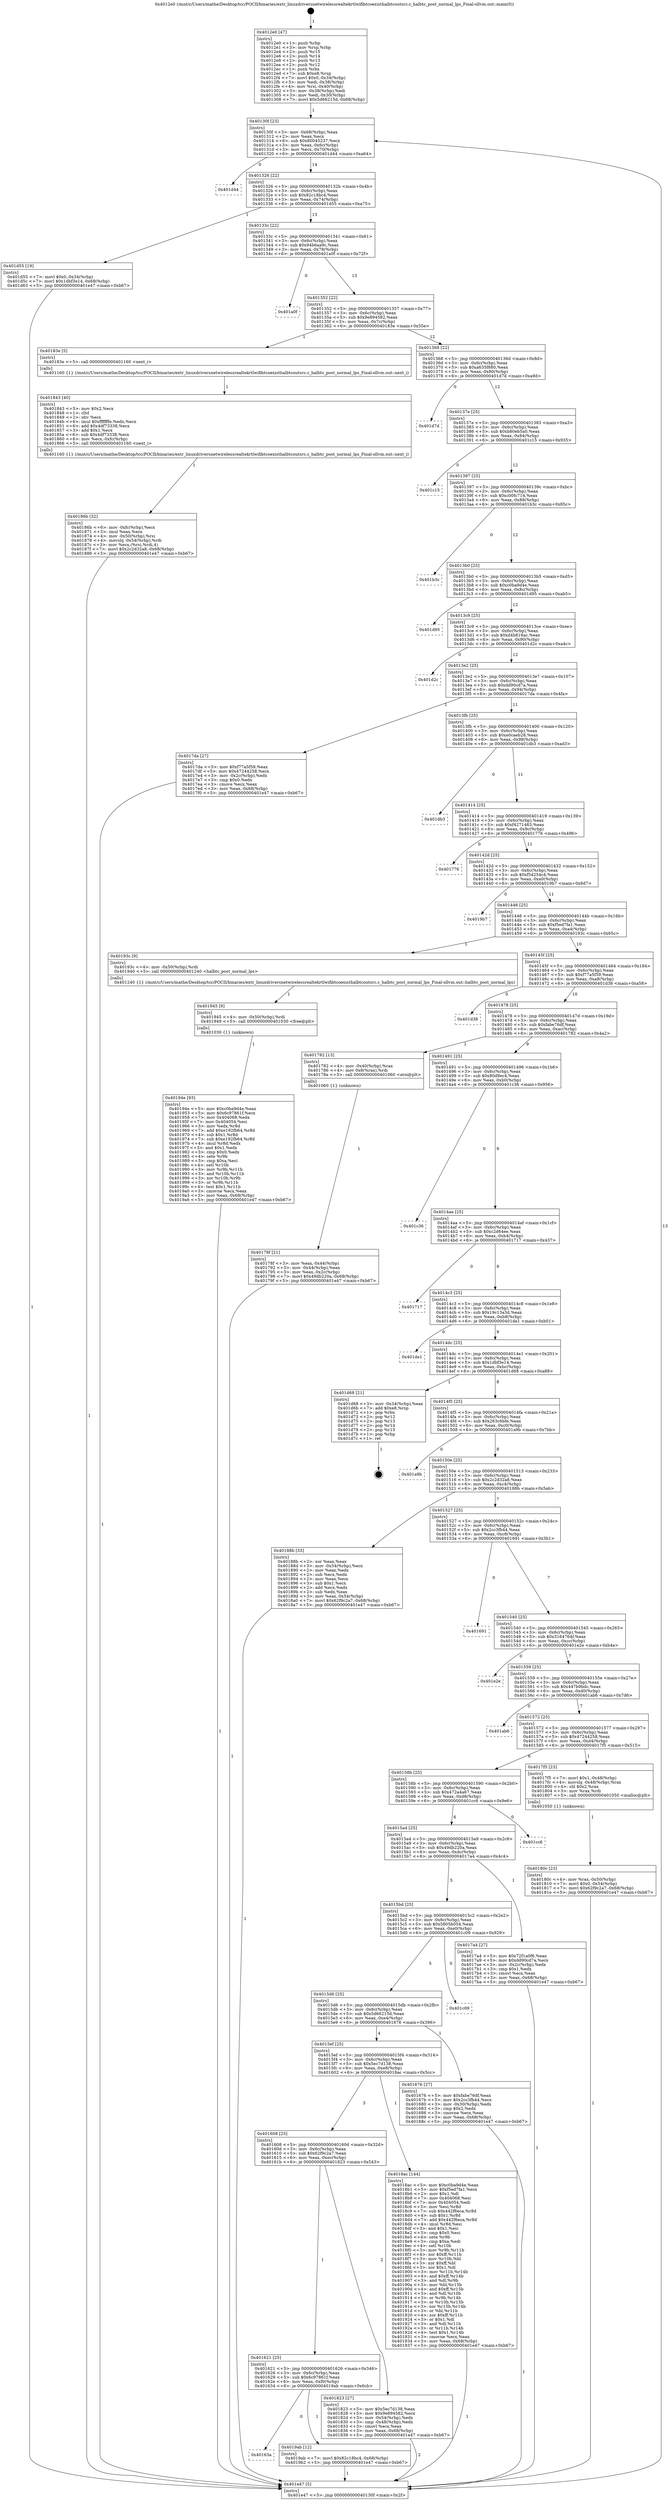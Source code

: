 digraph "0x4012e0" {
  label = "0x4012e0 (/mnt/c/Users/mathe/Desktop/tcc/POCII/binaries/extr_linuxdriversnetwirelessrealtekrtlwifibtcoexisthalbtcoutsrc.c_halbtc_post_normal_lps_Final-ollvm.out::main(0))"
  labelloc = "t"
  node[shape=record]

  Entry [label="",width=0.3,height=0.3,shape=circle,fillcolor=black,style=filled]
  "0x40130f" [label="{
     0x40130f [23]\l
     | [instrs]\l
     &nbsp;&nbsp;0x40130f \<+3\>: mov -0x68(%rbp),%eax\l
     &nbsp;&nbsp;0x401312 \<+2\>: mov %eax,%ecx\l
     &nbsp;&nbsp;0x401314 \<+6\>: sub $0x80045237,%ecx\l
     &nbsp;&nbsp;0x40131a \<+3\>: mov %eax,-0x6c(%rbp)\l
     &nbsp;&nbsp;0x40131d \<+3\>: mov %ecx,-0x70(%rbp)\l
     &nbsp;&nbsp;0x401320 \<+6\>: je 0000000000401d44 \<main+0xa64\>\l
  }"]
  "0x401d44" [label="{
     0x401d44\l
  }", style=dashed]
  "0x401326" [label="{
     0x401326 [22]\l
     | [instrs]\l
     &nbsp;&nbsp;0x401326 \<+5\>: jmp 000000000040132b \<main+0x4b\>\l
     &nbsp;&nbsp;0x40132b \<+3\>: mov -0x6c(%rbp),%eax\l
     &nbsp;&nbsp;0x40132e \<+5\>: sub $0x82c18bc4,%eax\l
     &nbsp;&nbsp;0x401333 \<+3\>: mov %eax,-0x74(%rbp)\l
     &nbsp;&nbsp;0x401336 \<+6\>: je 0000000000401d55 \<main+0xa75\>\l
  }"]
  Exit [label="",width=0.3,height=0.3,shape=circle,fillcolor=black,style=filled,peripheries=2]
  "0x401d55" [label="{
     0x401d55 [19]\l
     | [instrs]\l
     &nbsp;&nbsp;0x401d55 \<+7\>: movl $0x0,-0x34(%rbp)\l
     &nbsp;&nbsp;0x401d5c \<+7\>: movl $0x1dbf3e14,-0x68(%rbp)\l
     &nbsp;&nbsp;0x401d63 \<+5\>: jmp 0000000000401e47 \<main+0xb67\>\l
  }"]
  "0x40133c" [label="{
     0x40133c [22]\l
     | [instrs]\l
     &nbsp;&nbsp;0x40133c \<+5\>: jmp 0000000000401341 \<main+0x61\>\l
     &nbsp;&nbsp;0x401341 \<+3\>: mov -0x6c(%rbp),%eax\l
     &nbsp;&nbsp;0x401344 \<+5\>: sub $0x94b6aa9c,%eax\l
     &nbsp;&nbsp;0x401349 \<+3\>: mov %eax,-0x78(%rbp)\l
     &nbsp;&nbsp;0x40134c \<+6\>: je 0000000000401a0f \<main+0x72f\>\l
  }"]
  "0x40163a" [label="{
     0x40163a\l
  }", style=dashed]
  "0x401a0f" [label="{
     0x401a0f\l
  }", style=dashed]
  "0x401352" [label="{
     0x401352 [22]\l
     | [instrs]\l
     &nbsp;&nbsp;0x401352 \<+5\>: jmp 0000000000401357 \<main+0x77\>\l
     &nbsp;&nbsp;0x401357 \<+3\>: mov -0x6c(%rbp),%eax\l
     &nbsp;&nbsp;0x40135a \<+5\>: sub $0x9e894582,%eax\l
     &nbsp;&nbsp;0x40135f \<+3\>: mov %eax,-0x7c(%rbp)\l
     &nbsp;&nbsp;0x401362 \<+6\>: je 000000000040183e \<main+0x55e\>\l
  }"]
  "0x4019ab" [label="{
     0x4019ab [12]\l
     | [instrs]\l
     &nbsp;&nbsp;0x4019ab \<+7\>: movl $0x82c18bc4,-0x68(%rbp)\l
     &nbsp;&nbsp;0x4019b2 \<+5\>: jmp 0000000000401e47 \<main+0xb67\>\l
  }"]
  "0x40183e" [label="{
     0x40183e [5]\l
     | [instrs]\l
     &nbsp;&nbsp;0x40183e \<+5\>: call 0000000000401160 \<next_i\>\l
     | [calls]\l
     &nbsp;&nbsp;0x401160 \{1\} (/mnt/c/Users/mathe/Desktop/tcc/POCII/binaries/extr_linuxdriversnetwirelessrealtekrtlwifibtcoexisthalbtcoutsrc.c_halbtc_post_normal_lps_Final-ollvm.out::next_i)\l
  }"]
  "0x401368" [label="{
     0x401368 [22]\l
     | [instrs]\l
     &nbsp;&nbsp;0x401368 \<+5\>: jmp 000000000040136d \<main+0x8d\>\l
     &nbsp;&nbsp;0x40136d \<+3\>: mov -0x6c(%rbp),%eax\l
     &nbsp;&nbsp;0x401370 \<+5\>: sub $0xa635f880,%eax\l
     &nbsp;&nbsp;0x401375 \<+3\>: mov %eax,-0x80(%rbp)\l
     &nbsp;&nbsp;0x401378 \<+6\>: je 0000000000401d7d \<main+0xa9d\>\l
  }"]
  "0x40194e" [label="{
     0x40194e [93]\l
     | [instrs]\l
     &nbsp;&nbsp;0x40194e \<+5\>: mov $0xc0ba9d4e,%eax\l
     &nbsp;&nbsp;0x401953 \<+5\>: mov $0x6c97861f,%ecx\l
     &nbsp;&nbsp;0x401958 \<+7\>: mov 0x404068,%edx\l
     &nbsp;&nbsp;0x40195f \<+7\>: mov 0x404054,%esi\l
     &nbsp;&nbsp;0x401966 \<+3\>: mov %edx,%r8d\l
     &nbsp;&nbsp;0x401969 \<+7\>: add $0xe192fb64,%r8d\l
     &nbsp;&nbsp;0x401970 \<+4\>: sub $0x1,%r8d\l
     &nbsp;&nbsp;0x401974 \<+7\>: sub $0xe192fb64,%r8d\l
     &nbsp;&nbsp;0x40197b \<+4\>: imul %r8d,%edx\l
     &nbsp;&nbsp;0x40197f \<+3\>: and $0x1,%edx\l
     &nbsp;&nbsp;0x401982 \<+3\>: cmp $0x0,%edx\l
     &nbsp;&nbsp;0x401985 \<+4\>: sete %r9b\l
     &nbsp;&nbsp;0x401989 \<+3\>: cmp $0xa,%esi\l
     &nbsp;&nbsp;0x40198c \<+4\>: setl %r10b\l
     &nbsp;&nbsp;0x401990 \<+3\>: mov %r9b,%r11b\l
     &nbsp;&nbsp;0x401993 \<+3\>: and %r10b,%r11b\l
     &nbsp;&nbsp;0x401996 \<+3\>: xor %r10b,%r9b\l
     &nbsp;&nbsp;0x401999 \<+3\>: or %r9b,%r11b\l
     &nbsp;&nbsp;0x40199c \<+4\>: test $0x1,%r11b\l
     &nbsp;&nbsp;0x4019a0 \<+3\>: cmovne %ecx,%eax\l
     &nbsp;&nbsp;0x4019a3 \<+3\>: mov %eax,-0x68(%rbp)\l
     &nbsp;&nbsp;0x4019a6 \<+5\>: jmp 0000000000401e47 \<main+0xb67\>\l
  }"]
  "0x401d7d" [label="{
     0x401d7d\l
  }", style=dashed]
  "0x40137e" [label="{
     0x40137e [25]\l
     | [instrs]\l
     &nbsp;&nbsp;0x40137e \<+5\>: jmp 0000000000401383 \<main+0xa3\>\l
     &nbsp;&nbsp;0x401383 \<+3\>: mov -0x6c(%rbp),%eax\l
     &nbsp;&nbsp;0x401386 \<+5\>: sub $0xb80eb5a0,%eax\l
     &nbsp;&nbsp;0x40138b \<+6\>: mov %eax,-0x84(%rbp)\l
     &nbsp;&nbsp;0x401391 \<+6\>: je 0000000000401c15 \<main+0x935\>\l
  }"]
  "0x401945" [label="{
     0x401945 [9]\l
     | [instrs]\l
     &nbsp;&nbsp;0x401945 \<+4\>: mov -0x50(%rbp),%rdi\l
     &nbsp;&nbsp;0x401949 \<+5\>: call 0000000000401030 \<free@plt\>\l
     | [calls]\l
     &nbsp;&nbsp;0x401030 \{1\} (unknown)\l
  }"]
  "0x401c15" [label="{
     0x401c15\l
  }", style=dashed]
  "0x401397" [label="{
     0x401397 [25]\l
     | [instrs]\l
     &nbsp;&nbsp;0x401397 \<+5\>: jmp 000000000040139c \<main+0xbc\>\l
     &nbsp;&nbsp;0x40139c \<+3\>: mov -0x6c(%rbp),%eax\l
     &nbsp;&nbsp;0x40139f \<+5\>: sub $0xc00fc714,%eax\l
     &nbsp;&nbsp;0x4013a4 \<+6\>: mov %eax,-0x88(%rbp)\l
     &nbsp;&nbsp;0x4013aa \<+6\>: je 0000000000401b3c \<main+0x85c\>\l
  }"]
  "0x40186b" [label="{
     0x40186b [32]\l
     | [instrs]\l
     &nbsp;&nbsp;0x40186b \<+6\>: mov -0xfc(%rbp),%ecx\l
     &nbsp;&nbsp;0x401871 \<+3\>: imul %eax,%ecx\l
     &nbsp;&nbsp;0x401874 \<+4\>: mov -0x50(%rbp),%rsi\l
     &nbsp;&nbsp;0x401878 \<+4\>: movslq -0x54(%rbp),%rdi\l
     &nbsp;&nbsp;0x40187c \<+3\>: mov %ecx,(%rsi,%rdi,4)\l
     &nbsp;&nbsp;0x40187f \<+7\>: movl $0x2c2d32a8,-0x68(%rbp)\l
     &nbsp;&nbsp;0x401886 \<+5\>: jmp 0000000000401e47 \<main+0xb67\>\l
  }"]
  "0x401b3c" [label="{
     0x401b3c\l
  }", style=dashed]
  "0x4013b0" [label="{
     0x4013b0 [25]\l
     | [instrs]\l
     &nbsp;&nbsp;0x4013b0 \<+5\>: jmp 00000000004013b5 \<main+0xd5\>\l
     &nbsp;&nbsp;0x4013b5 \<+3\>: mov -0x6c(%rbp),%eax\l
     &nbsp;&nbsp;0x4013b8 \<+5\>: sub $0xc0ba9d4e,%eax\l
     &nbsp;&nbsp;0x4013bd \<+6\>: mov %eax,-0x8c(%rbp)\l
     &nbsp;&nbsp;0x4013c3 \<+6\>: je 0000000000401d95 \<main+0xab5\>\l
  }"]
  "0x401843" [label="{
     0x401843 [40]\l
     | [instrs]\l
     &nbsp;&nbsp;0x401843 \<+5\>: mov $0x2,%ecx\l
     &nbsp;&nbsp;0x401848 \<+1\>: cltd\l
     &nbsp;&nbsp;0x401849 \<+2\>: idiv %ecx\l
     &nbsp;&nbsp;0x40184b \<+6\>: imul $0xfffffffe,%edx,%ecx\l
     &nbsp;&nbsp;0x401851 \<+6\>: add $0x4df73338,%ecx\l
     &nbsp;&nbsp;0x401857 \<+3\>: add $0x1,%ecx\l
     &nbsp;&nbsp;0x40185a \<+6\>: sub $0x4df73338,%ecx\l
     &nbsp;&nbsp;0x401860 \<+6\>: mov %ecx,-0xfc(%rbp)\l
     &nbsp;&nbsp;0x401866 \<+5\>: call 0000000000401160 \<next_i\>\l
     | [calls]\l
     &nbsp;&nbsp;0x401160 \{1\} (/mnt/c/Users/mathe/Desktop/tcc/POCII/binaries/extr_linuxdriversnetwirelessrealtekrtlwifibtcoexisthalbtcoutsrc.c_halbtc_post_normal_lps_Final-ollvm.out::next_i)\l
  }"]
  "0x401d95" [label="{
     0x401d95\l
  }", style=dashed]
  "0x4013c9" [label="{
     0x4013c9 [25]\l
     | [instrs]\l
     &nbsp;&nbsp;0x4013c9 \<+5\>: jmp 00000000004013ce \<main+0xee\>\l
     &nbsp;&nbsp;0x4013ce \<+3\>: mov -0x6c(%rbp),%eax\l
     &nbsp;&nbsp;0x4013d1 \<+5\>: sub $0xd4b816ac,%eax\l
     &nbsp;&nbsp;0x4013d6 \<+6\>: mov %eax,-0x90(%rbp)\l
     &nbsp;&nbsp;0x4013dc \<+6\>: je 0000000000401d2c \<main+0xa4c\>\l
  }"]
  "0x401621" [label="{
     0x401621 [25]\l
     | [instrs]\l
     &nbsp;&nbsp;0x401621 \<+5\>: jmp 0000000000401626 \<main+0x346\>\l
     &nbsp;&nbsp;0x401626 \<+3\>: mov -0x6c(%rbp),%eax\l
     &nbsp;&nbsp;0x401629 \<+5\>: sub $0x6c97861f,%eax\l
     &nbsp;&nbsp;0x40162e \<+6\>: mov %eax,-0xf0(%rbp)\l
     &nbsp;&nbsp;0x401634 \<+6\>: je 00000000004019ab \<main+0x6cb\>\l
  }"]
  "0x401d2c" [label="{
     0x401d2c\l
  }", style=dashed]
  "0x4013e2" [label="{
     0x4013e2 [25]\l
     | [instrs]\l
     &nbsp;&nbsp;0x4013e2 \<+5\>: jmp 00000000004013e7 \<main+0x107\>\l
     &nbsp;&nbsp;0x4013e7 \<+3\>: mov -0x6c(%rbp),%eax\l
     &nbsp;&nbsp;0x4013ea \<+5\>: sub $0xdd90cd7a,%eax\l
     &nbsp;&nbsp;0x4013ef \<+6\>: mov %eax,-0x94(%rbp)\l
     &nbsp;&nbsp;0x4013f5 \<+6\>: je 00000000004017da \<main+0x4fa\>\l
  }"]
  "0x401823" [label="{
     0x401823 [27]\l
     | [instrs]\l
     &nbsp;&nbsp;0x401823 \<+5\>: mov $0x5ec7d138,%eax\l
     &nbsp;&nbsp;0x401828 \<+5\>: mov $0x9e894582,%ecx\l
     &nbsp;&nbsp;0x40182d \<+3\>: mov -0x54(%rbp),%edx\l
     &nbsp;&nbsp;0x401830 \<+3\>: cmp -0x48(%rbp),%edx\l
     &nbsp;&nbsp;0x401833 \<+3\>: cmovl %ecx,%eax\l
     &nbsp;&nbsp;0x401836 \<+3\>: mov %eax,-0x68(%rbp)\l
     &nbsp;&nbsp;0x401839 \<+5\>: jmp 0000000000401e47 \<main+0xb67\>\l
  }"]
  "0x4017da" [label="{
     0x4017da [27]\l
     | [instrs]\l
     &nbsp;&nbsp;0x4017da \<+5\>: mov $0xf77a5f59,%eax\l
     &nbsp;&nbsp;0x4017df \<+5\>: mov $0x47244258,%ecx\l
     &nbsp;&nbsp;0x4017e4 \<+3\>: mov -0x2c(%rbp),%edx\l
     &nbsp;&nbsp;0x4017e7 \<+3\>: cmp $0x0,%edx\l
     &nbsp;&nbsp;0x4017ea \<+3\>: cmove %ecx,%eax\l
     &nbsp;&nbsp;0x4017ed \<+3\>: mov %eax,-0x68(%rbp)\l
     &nbsp;&nbsp;0x4017f0 \<+5\>: jmp 0000000000401e47 \<main+0xb67\>\l
  }"]
  "0x4013fb" [label="{
     0x4013fb [25]\l
     | [instrs]\l
     &nbsp;&nbsp;0x4013fb \<+5\>: jmp 0000000000401400 \<main+0x120\>\l
     &nbsp;&nbsp;0x401400 \<+3\>: mov -0x6c(%rbp),%eax\l
     &nbsp;&nbsp;0x401403 \<+5\>: sub $0xe0caeb28,%eax\l
     &nbsp;&nbsp;0x401408 \<+6\>: mov %eax,-0x98(%rbp)\l
     &nbsp;&nbsp;0x40140e \<+6\>: je 0000000000401db3 \<main+0xad3\>\l
  }"]
  "0x401608" [label="{
     0x401608 [25]\l
     | [instrs]\l
     &nbsp;&nbsp;0x401608 \<+5\>: jmp 000000000040160d \<main+0x32d\>\l
     &nbsp;&nbsp;0x40160d \<+3\>: mov -0x6c(%rbp),%eax\l
     &nbsp;&nbsp;0x401610 \<+5\>: sub $0x62f9c2a7,%eax\l
     &nbsp;&nbsp;0x401615 \<+6\>: mov %eax,-0xec(%rbp)\l
     &nbsp;&nbsp;0x40161b \<+6\>: je 0000000000401823 \<main+0x543\>\l
  }"]
  "0x401db3" [label="{
     0x401db3\l
  }", style=dashed]
  "0x401414" [label="{
     0x401414 [25]\l
     | [instrs]\l
     &nbsp;&nbsp;0x401414 \<+5\>: jmp 0000000000401419 \<main+0x139\>\l
     &nbsp;&nbsp;0x401419 \<+3\>: mov -0x6c(%rbp),%eax\l
     &nbsp;&nbsp;0x40141c \<+5\>: sub $0xf4271463,%eax\l
     &nbsp;&nbsp;0x401421 \<+6\>: mov %eax,-0x9c(%rbp)\l
     &nbsp;&nbsp;0x401427 \<+6\>: je 0000000000401776 \<main+0x496\>\l
  }"]
  "0x4018ac" [label="{
     0x4018ac [144]\l
     | [instrs]\l
     &nbsp;&nbsp;0x4018ac \<+5\>: mov $0xc0ba9d4e,%eax\l
     &nbsp;&nbsp;0x4018b1 \<+5\>: mov $0xf5ed7fa1,%ecx\l
     &nbsp;&nbsp;0x4018b6 \<+2\>: mov $0x1,%dl\l
     &nbsp;&nbsp;0x4018b8 \<+7\>: mov 0x404068,%esi\l
     &nbsp;&nbsp;0x4018bf \<+7\>: mov 0x404054,%edi\l
     &nbsp;&nbsp;0x4018c6 \<+3\>: mov %esi,%r8d\l
     &nbsp;&nbsp;0x4018c9 \<+7\>: sub $0x442f6eca,%r8d\l
     &nbsp;&nbsp;0x4018d0 \<+4\>: sub $0x1,%r8d\l
     &nbsp;&nbsp;0x4018d4 \<+7\>: add $0x442f6eca,%r8d\l
     &nbsp;&nbsp;0x4018db \<+4\>: imul %r8d,%esi\l
     &nbsp;&nbsp;0x4018df \<+3\>: and $0x1,%esi\l
     &nbsp;&nbsp;0x4018e2 \<+3\>: cmp $0x0,%esi\l
     &nbsp;&nbsp;0x4018e5 \<+4\>: sete %r9b\l
     &nbsp;&nbsp;0x4018e9 \<+3\>: cmp $0xa,%edi\l
     &nbsp;&nbsp;0x4018ec \<+4\>: setl %r10b\l
     &nbsp;&nbsp;0x4018f0 \<+3\>: mov %r9b,%r11b\l
     &nbsp;&nbsp;0x4018f3 \<+4\>: xor $0xff,%r11b\l
     &nbsp;&nbsp;0x4018f7 \<+3\>: mov %r10b,%bl\l
     &nbsp;&nbsp;0x4018fa \<+3\>: xor $0xff,%bl\l
     &nbsp;&nbsp;0x4018fd \<+3\>: xor $0x1,%dl\l
     &nbsp;&nbsp;0x401900 \<+3\>: mov %r11b,%r14b\l
     &nbsp;&nbsp;0x401903 \<+4\>: and $0xff,%r14b\l
     &nbsp;&nbsp;0x401907 \<+3\>: and %dl,%r9b\l
     &nbsp;&nbsp;0x40190a \<+3\>: mov %bl,%r15b\l
     &nbsp;&nbsp;0x40190d \<+4\>: and $0xff,%r15b\l
     &nbsp;&nbsp;0x401911 \<+3\>: and %dl,%r10b\l
     &nbsp;&nbsp;0x401914 \<+3\>: or %r9b,%r14b\l
     &nbsp;&nbsp;0x401917 \<+3\>: or %r10b,%r15b\l
     &nbsp;&nbsp;0x40191a \<+3\>: xor %r15b,%r14b\l
     &nbsp;&nbsp;0x40191d \<+3\>: or %bl,%r11b\l
     &nbsp;&nbsp;0x401920 \<+4\>: xor $0xff,%r11b\l
     &nbsp;&nbsp;0x401924 \<+3\>: or $0x1,%dl\l
     &nbsp;&nbsp;0x401927 \<+3\>: and %dl,%r11b\l
     &nbsp;&nbsp;0x40192a \<+3\>: or %r11b,%r14b\l
     &nbsp;&nbsp;0x40192d \<+4\>: test $0x1,%r14b\l
     &nbsp;&nbsp;0x401931 \<+3\>: cmovne %ecx,%eax\l
     &nbsp;&nbsp;0x401934 \<+3\>: mov %eax,-0x68(%rbp)\l
     &nbsp;&nbsp;0x401937 \<+5\>: jmp 0000000000401e47 \<main+0xb67\>\l
  }"]
  "0x401776" [label="{
     0x401776\l
  }", style=dashed]
  "0x40142d" [label="{
     0x40142d [25]\l
     | [instrs]\l
     &nbsp;&nbsp;0x40142d \<+5\>: jmp 0000000000401432 \<main+0x152\>\l
     &nbsp;&nbsp;0x401432 \<+3\>: mov -0x6c(%rbp),%eax\l
     &nbsp;&nbsp;0x401435 \<+5\>: sub $0xf54254c4,%eax\l
     &nbsp;&nbsp;0x40143a \<+6\>: mov %eax,-0xa0(%rbp)\l
     &nbsp;&nbsp;0x401440 \<+6\>: je 00000000004019b7 \<main+0x6d7\>\l
  }"]
  "0x40180c" [label="{
     0x40180c [23]\l
     | [instrs]\l
     &nbsp;&nbsp;0x40180c \<+4\>: mov %rax,-0x50(%rbp)\l
     &nbsp;&nbsp;0x401810 \<+7\>: movl $0x0,-0x54(%rbp)\l
     &nbsp;&nbsp;0x401817 \<+7\>: movl $0x62f9c2a7,-0x68(%rbp)\l
     &nbsp;&nbsp;0x40181e \<+5\>: jmp 0000000000401e47 \<main+0xb67\>\l
  }"]
  "0x4019b7" [label="{
     0x4019b7\l
  }", style=dashed]
  "0x401446" [label="{
     0x401446 [25]\l
     | [instrs]\l
     &nbsp;&nbsp;0x401446 \<+5\>: jmp 000000000040144b \<main+0x16b\>\l
     &nbsp;&nbsp;0x40144b \<+3\>: mov -0x6c(%rbp),%eax\l
     &nbsp;&nbsp;0x40144e \<+5\>: sub $0xf5ed7fa1,%eax\l
     &nbsp;&nbsp;0x401453 \<+6\>: mov %eax,-0xa4(%rbp)\l
     &nbsp;&nbsp;0x401459 \<+6\>: je 000000000040193c \<main+0x65c\>\l
  }"]
  "0x40178f" [label="{
     0x40178f [21]\l
     | [instrs]\l
     &nbsp;&nbsp;0x40178f \<+3\>: mov %eax,-0x44(%rbp)\l
     &nbsp;&nbsp;0x401792 \<+3\>: mov -0x44(%rbp),%eax\l
     &nbsp;&nbsp;0x401795 \<+3\>: mov %eax,-0x2c(%rbp)\l
     &nbsp;&nbsp;0x401798 \<+7\>: movl $0x49db220a,-0x68(%rbp)\l
     &nbsp;&nbsp;0x40179f \<+5\>: jmp 0000000000401e47 \<main+0xb67\>\l
  }"]
  "0x40193c" [label="{
     0x40193c [9]\l
     | [instrs]\l
     &nbsp;&nbsp;0x40193c \<+4\>: mov -0x50(%rbp),%rdi\l
     &nbsp;&nbsp;0x401940 \<+5\>: call 0000000000401240 \<halbtc_post_normal_lps\>\l
     | [calls]\l
     &nbsp;&nbsp;0x401240 \{1\} (/mnt/c/Users/mathe/Desktop/tcc/POCII/binaries/extr_linuxdriversnetwirelessrealtekrtlwifibtcoexisthalbtcoutsrc.c_halbtc_post_normal_lps_Final-ollvm.out::halbtc_post_normal_lps)\l
  }"]
  "0x40145f" [label="{
     0x40145f [25]\l
     | [instrs]\l
     &nbsp;&nbsp;0x40145f \<+5\>: jmp 0000000000401464 \<main+0x184\>\l
     &nbsp;&nbsp;0x401464 \<+3\>: mov -0x6c(%rbp),%eax\l
     &nbsp;&nbsp;0x401467 \<+5\>: sub $0xf77a5f59,%eax\l
     &nbsp;&nbsp;0x40146c \<+6\>: mov %eax,-0xa8(%rbp)\l
     &nbsp;&nbsp;0x401472 \<+6\>: je 0000000000401d38 \<main+0xa58\>\l
  }"]
  "0x4012e0" [label="{
     0x4012e0 [47]\l
     | [instrs]\l
     &nbsp;&nbsp;0x4012e0 \<+1\>: push %rbp\l
     &nbsp;&nbsp;0x4012e1 \<+3\>: mov %rsp,%rbp\l
     &nbsp;&nbsp;0x4012e4 \<+2\>: push %r15\l
     &nbsp;&nbsp;0x4012e6 \<+2\>: push %r14\l
     &nbsp;&nbsp;0x4012e8 \<+2\>: push %r13\l
     &nbsp;&nbsp;0x4012ea \<+2\>: push %r12\l
     &nbsp;&nbsp;0x4012ec \<+1\>: push %rbx\l
     &nbsp;&nbsp;0x4012ed \<+7\>: sub $0xe8,%rsp\l
     &nbsp;&nbsp;0x4012f4 \<+7\>: movl $0x0,-0x34(%rbp)\l
     &nbsp;&nbsp;0x4012fb \<+3\>: mov %edi,-0x38(%rbp)\l
     &nbsp;&nbsp;0x4012fe \<+4\>: mov %rsi,-0x40(%rbp)\l
     &nbsp;&nbsp;0x401302 \<+3\>: mov -0x38(%rbp),%edi\l
     &nbsp;&nbsp;0x401305 \<+3\>: mov %edi,-0x30(%rbp)\l
     &nbsp;&nbsp;0x401308 \<+7\>: movl $0x5d66215d,-0x68(%rbp)\l
  }"]
  "0x401d38" [label="{
     0x401d38\l
  }", style=dashed]
  "0x401478" [label="{
     0x401478 [25]\l
     | [instrs]\l
     &nbsp;&nbsp;0x401478 \<+5\>: jmp 000000000040147d \<main+0x19d\>\l
     &nbsp;&nbsp;0x40147d \<+3\>: mov -0x6c(%rbp),%eax\l
     &nbsp;&nbsp;0x401480 \<+5\>: sub $0xfabe76df,%eax\l
     &nbsp;&nbsp;0x401485 \<+6\>: mov %eax,-0xac(%rbp)\l
     &nbsp;&nbsp;0x40148b \<+6\>: je 0000000000401782 \<main+0x4a2\>\l
  }"]
  "0x401e47" [label="{
     0x401e47 [5]\l
     | [instrs]\l
     &nbsp;&nbsp;0x401e47 \<+5\>: jmp 000000000040130f \<main+0x2f\>\l
  }"]
  "0x401782" [label="{
     0x401782 [13]\l
     | [instrs]\l
     &nbsp;&nbsp;0x401782 \<+4\>: mov -0x40(%rbp),%rax\l
     &nbsp;&nbsp;0x401786 \<+4\>: mov 0x8(%rax),%rdi\l
     &nbsp;&nbsp;0x40178a \<+5\>: call 0000000000401060 \<atoi@plt\>\l
     | [calls]\l
     &nbsp;&nbsp;0x401060 \{1\} (unknown)\l
  }"]
  "0x401491" [label="{
     0x401491 [25]\l
     | [instrs]\l
     &nbsp;&nbsp;0x401491 \<+5\>: jmp 0000000000401496 \<main+0x1b6\>\l
     &nbsp;&nbsp;0x401496 \<+3\>: mov -0x6c(%rbp),%eax\l
     &nbsp;&nbsp;0x401499 \<+5\>: sub $0x80d9ec4,%eax\l
     &nbsp;&nbsp;0x40149e \<+6\>: mov %eax,-0xb0(%rbp)\l
     &nbsp;&nbsp;0x4014a4 \<+6\>: je 0000000000401c36 \<main+0x956\>\l
  }"]
  "0x4015ef" [label="{
     0x4015ef [25]\l
     | [instrs]\l
     &nbsp;&nbsp;0x4015ef \<+5\>: jmp 00000000004015f4 \<main+0x314\>\l
     &nbsp;&nbsp;0x4015f4 \<+3\>: mov -0x6c(%rbp),%eax\l
     &nbsp;&nbsp;0x4015f7 \<+5\>: sub $0x5ec7d138,%eax\l
     &nbsp;&nbsp;0x4015fc \<+6\>: mov %eax,-0xe8(%rbp)\l
     &nbsp;&nbsp;0x401602 \<+6\>: je 00000000004018ac \<main+0x5cc\>\l
  }"]
  "0x401c36" [label="{
     0x401c36\l
  }", style=dashed]
  "0x4014aa" [label="{
     0x4014aa [25]\l
     | [instrs]\l
     &nbsp;&nbsp;0x4014aa \<+5\>: jmp 00000000004014af \<main+0x1cf\>\l
     &nbsp;&nbsp;0x4014af \<+3\>: mov -0x6c(%rbp),%eax\l
     &nbsp;&nbsp;0x4014b2 \<+5\>: sub $0xc2d64ee,%eax\l
     &nbsp;&nbsp;0x4014b7 \<+6\>: mov %eax,-0xb4(%rbp)\l
     &nbsp;&nbsp;0x4014bd \<+6\>: je 0000000000401717 \<main+0x437\>\l
  }"]
  "0x401676" [label="{
     0x401676 [27]\l
     | [instrs]\l
     &nbsp;&nbsp;0x401676 \<+5\>: mov $0xfabe76df,%eax\l
     &nbsp;&nbsp;0x40167b \<+5\>: mov $0x2cc3fb44,%ecx\l
     &nbsp;&nbsp;0x401680 \<+3\>: mov -0x30(%rbp),%edx\l
     &nbsp;&nbsp;0x401683 \<+3\>: cmp $0x2,%edx\l
     &nbsp;&nbsp;0x401686 \<+3\>: cmovne %ecx,%eax\l
     &nbsp;&nbsp;0x401689 \<+3\>: mov %eax,-0x68(%rbp)\l
     &nbsp;&nbsp;0x40168c \<+5\>: jmp 0000000000401e47 \<main+0xb67\>\l
  }"]
  "0x401717" [label="{
     0x401717\l
  }", style=dashed]
  "0x4014c3" [label="{
     0x4014c3 [25]\l
     | [instrs]\l
     &nbsp;&nbsp;0x4014c3 \<+5\>: jmp 00000000004014c8 \<main+0x1e8\>\l
     &nbsp;&nbsp;0x4014c8 \<+3\>: mov -0x6c(%rbp),%eax\l
     &nbsp;&nbsp;0x4014cb \<+5\>: sub $0x19c13a3d,%eax\l
     &nbsp;&nbsp;0x4014d0 \<+6\>: mov %eax,-0xb8(%rbp)\l
     &nbsp;&nbsp;0x4014d6 \<+6\>: je 0000000000401de1 \<main+0xb01\>\l
  }"]
  "0x4015d6" [label="{
     0x4015d6 [25]\l
     | [instrs]\l
     &nbsp;&nbsp;0x4015d6 \<+5\>: jmp 00000000004015db \<main+0x2fb\>\l
     &nbsp;&nbsp;0x4015db \<+3\>: mov -0x6c(%rbp),%eax\l
     &nbsp;&nbsp;0x4015de \<+5\>: sub $0x5d66215d,%eax\l
     &nbsp;&nbsp;0x4015e3 \<+6\>: mov %eax,-0xe4(%rbp)\l
     &nbsp;&nbsp;0x4015e9 \<+6\>: je 0000000000401676 \<main+0x396\>\l
  }"]
  "0x401de1" [label="{
     0x401de1\l
  }", style=dashed]
  "0x4014dc" [label="{
     0x4014dc [25]\l
     | [instrs]\l
     &nbsp;&nbsp;0x4014dc \<+5\>: jmp 00000000004014e1 \<main+0x201\>\l
     &nbsp;&nbsp;0x4014e1 \<+3\>: mov -0x6c(%rbp),%eax\l
     &nbsp;&nbsp;0x4014e4 \<+5\>: sub $0x1dbf3e14,%eax\l
     &nbsp;&nbsp;0x4014e9 \<+6\>: mov %eax,-0xbc(%rbp)\l
     &nbsp;&nbsp;0x4014ef \<+6\>: je 0000000000401d68 \<main+0xa88\>\l
  }"]
  "0x401c09" [label="{
     0x401c09\l
  }", style=dashed]
  "0x401d68" [label="{
     0x401d68 [21]\l
     | [instrs]\l
     &nbsp;&nbsp;0x401d68 \<+3\>: mov -0x34(%rbp),%eax\l
     &nbsp;&nbsp;0x401d6b \<+7\>: add $0xe8,%rsp\l
     &nbsp;&nbsp;0x401d72 \<+1\>: pop %rbx\l
     &nbsp;&nbsp;0x401d73 \<+2\>: pop %r12\l
     &nbsp;&nbsp;0x401d75 \<+2\>: pop %r13\l
     &nbsp;&nbsp;0x401d77 \<+2\>: pop %r14\l
     &nbsp;&nbsp;0x401d79 \<+2\>: pop %r15\l
     &nbsp;&nbsp;0x401d7b \<+1\>: pop %rbp\l
     &nbsp;&nbsp;0x401d7c \<+1\>: ret\l
  }"]
  "0x4014f5" [label="{
     0x4014f5 [25]\l
     | [instrs]\l
     &nbsp;&nbsp;0x4014f5 \<+5\>: jmp 00000000004014fa \<main+0x21a\>\l
     &nbsp;&nbsp;0x4014fa \<+3\>: mov -0x6c(%rbp),%eax\l
     &nbsp;&nbsp;0x4014fd \<+5\>: sub $0x263c6bfe,%eax\l
     &nbsp;&nbsp;0x401502 \<+6\>: mov %eax,-0xc0(%rbp)\l
     &nbsp;&nbsp;0x401508 \<+6\>: je 0000000000401a9b \<main+0x7bb\>\l
  }"]
  "0x4015bd" [label="{
     0x4015bd [25]\l
     | [instrs]\l
     &nbsp;&nbsp;0x4015bd \<+5\>: jmp 00000000004015c2 \<main+0x2e2\>\l
     &nbsp;&nbsp;0x4015c2 \<+3\>: mov -0x6c(%rbp),%eax\l
     &nbsp;&nbsp;0x4015c5 \<+5\>: sub $0x5805b054,%eax\l
     &nbsp;&nbsp;0x4015ca \<+6\>: mov %eax,-0xe0(%rbp)\l
     &nbsp;&nbsp;0x4015d0 \<+6\>: je 0000000000401c09 \<main+0x929\>\l
  }"]
  "0x401a9b" [label="{
     0x401a9b\l
  }", style=dashed]
  "0x40150e" [label="{
     0x40150e [25]\l
     | [instrs]\l
     &nbsp;&nbsp;0x40150e \<+5\>: jmp 0000000000401513 \<main+0x233\>\l
     &nbsp;&nbsp;0x401513 \<+3\>: mov -0x6c(%rbp),%eax\l
     &nbsp;&nbsp;0x401516 \<+5\>: sub $0x2c2d32a8,%eax\l
     &nbsp;&nbsp;0x40151b \<+6\>: mov %eax,-0xc4(%rbp)\l
     &nbsp;&nbsp;0x401521 \<+6\>: je 000000000040188b \<main+0x5ab\>\l
  }"]
  "0x4017a4" [label="{
     0x4017a4 [27]\l
     | [instrs]\l
     &nbsp;&nbsp;0x4017a4 \<+5\>: mov $0x72f1a0f6,%eax\l
     &nbsp;&nbsp;0x4017a9 \<+5\>: mov $0xdd90cd7a,%ecx\l
     &nbsp;&nbsp;0x4017ae \<+3\>: mov -0x2c(%rbp),%edx\l
     &nbsp;&nbsp;0x4017b1 \<+3\>: cmp $0x1,%edx\l
     &nbsp;&nbsp;0x4017b4 \<+3\>: cmovl %ecx,%eax\l
     &nbsp;&nbsp;0x4017b7 \<+3\>: mov %eax,-0x68(%rbp)\l
     &nbsp;&nbsp;0x4017ba \<+5\>: jmp 0000000000401e47 \<main+0xb67\>\l
  }"]
  "0x40188b" [label="{
     0x40188b [33]\l
     | [instrs]\l
     &nbsp;&nbsp;0x40188b \<+2\>: xor %eax,%eax\l
     &nbsp;&nbsp;0x40188d \<+3\>: mov -0x54(%rbp),%ecx\l
     &nbsp;&nbsp;0x401890 \<+2\>: mov %eax,%edx\l
     &nbsp;&nbsp;0x401892 \<+2\>: sub %ecx,%edx\l
     &nbsp;&nbsp;0x401894 \<+2\>: mov %eax,%ecx\l
     &nbsp;&nbsp;0x401896 \<+3\>: sub $0x1,%ecx\l
     &nbsp;&nbsp;0x401899 \<+2\>: add %ecx,%edx\l
     &nbsp;&nbsp;0x40189b \<+2\>: sub %edx,%eax\l
     &nbsp;&nbsp;0x40189d \<+3\>: mov %eax,-0x54(%rbp)\l
     &nbsp;&nbsp;0x4018a0 \<+7\>: movl $0x62f9c2a7,-0x68(%rbp)\l
     &nbsp;&nbsp;0x4018a7 \<+5\>: jmp 0000000000401e47 \<main+0xb67\>\l
  }"]
  "0x401527" [label="{
     0x401527 [25]\l
     | [instrs]\l
     &nbsp;&nbsp;0x401527 \<+5\>: jmp 000000000040152c \<main+0x24c\>\l
     &nbsp;&nbsp;0x40152c \<+3\>: mov -0x6c(%rbp),%eax\l
     &nbsp;&nbsp;0x40152f \<+5\>: sub $0x2cc3fb44,%eax\l
     &nbsp;&nbsp;0x401534 \<+6\>: mov %eax,-0xc8(%rbp)\l
     &nbsp;&nbsp;0x40153a \<+6\>: je 0000000000401691 \<main+0x3b1\>\l
  }"]
  "0x4015a4" [label="{
     0x4015a4 [25]\l
     | [instrs]\l
     &nbsp;&nbsp;0x4015a4 \<+5\>: jmp 00000000004015a9 \<main+0x2c9\>\l
     &nbsp;&nbsp;0x4015a9 \<+3\>: mov -0x6c(%rbp),%eax\l
     &nbsp;&nbsp;0x4015ac \<+5\>: sub $0x49db220a,%eax\l
     &nbsp;&nbsp;0x4015b1 \<+6\>: mov %eax,-0xdc(%rbp)\l
     &nbsp;&nbsp;0x4015b7 \<+6\>: je 00000000004017a4 \<main+0x4c4\>\l
  }"]
  "0x401691" [label="{
     0x401691\l
  }", style=dashed]
  "0x401540" [label="{
     0x401540 [25]\l
     | [instrs]\l
     &nbsp;&nbsp;0x401540 \<+5\>: jmp 0000000000401545 \<main+0x265\>\l
     &nbsp;&nbsp;0x401545 \<+3\>: mov -0x6c(%rbp),%eax\l
     &nbsp;&nbsp;0x401548 \<+5\>: sub $0x3164764f,%eax\l
     &nbsp;&nbsp;0x40154d \<+6\>: mov %eax,-0xcc(%rbp)\l
     &nbsp;&nbsp;0x401553 \<+6\>: je 0000000000401e2e \<main+0xb4e\>\l
  }"]
  "0x401cc6" [label="{
     0x401cc6\l
  }", style=dashed]
  "0x401e2e" [label="{
     0x401e2e\l
  }", style=dashed]
  "0x401559" [label="{
     0x401559 [25]\l
     | [instrs]\l
     &nbsp;&nbsp;0x401559 \<+5\>: jmp 000000000040155e \<main+0x27e\>\l
     &nbsp;&nbsp;0x40155e \<+3\>: mov -0x6c(%rbp),%eax\l
     &nbsp;&nbsp;0x401561 \<+5\>: sub $0x447b9bdc,%eax\l
     &nbsp;&nbsp;0x401566 \<+6\>: mov %eax,-0xd0(%rbp)\l
     &nbsp;&nbsp;0x40156c \<+6\>: je 0000000000401ab6 \<main+0x7d6\>\l
  }"]
  "0x40158b" [label="{
     0x40158b [25]\l
     | [instrs]\l
     &nbsp;&nbsp;0x40158b \<+5\>: jmp 0000000000401590 \<main+0x2b0\>\l
     &nbsp;&nbsp;0x401590 \<+3\>: mov -0x6c(%rbp),%eax\l
     &nbsp;&nbsp;0x401593 \<+5\>: sub $0x472a4a67,%eax\l
     &nbsp;&nbsp;0x401598 \<+6\>: mov %eax,-0xd8(%rbp)\l
     &nbsp;&nbsp;0x40159e \<+6\>: je 0000000000401cc6 \<main+0x9e6\>\l
  }"]
  "0x401ab6" [label="{
     0x401ab6\l
  }", style=dashed]
  "0x401572" [label="{
     0x401572 [25]\l
     | [instrs]\l
     &nbsp;&nbsp;0x401572 \<+5\>: jmp 0000000000401577 \<main+0x297\>\l
     &nbsp;&nbsp;0x401577 \<+3\>: mov -0x6c(%rbp),%eax\l
     &nbsp;&nbsp;0x40157a \<+5\>: sub $0x47244258,%eax\l
     &nbsp;&nbsp;0x40157f \<+6\>: mov %eax,-0xd4(%rbp)\l
     &nbsp;&nbsp;0x401585 \<+6\>: je 00000000004017f5 \<main+0x515\>\l
  }"]
  "0x4017f5" [label="{
     0x4017f5 [23]\l
     | [instrs]\l
     &nbsp;&nbsp;0x4017f5 \<+7\>: movl $0x1,-0x48(%rbp)\l
     &nbsp;&nbsp;0x4017fc \<+4\>: movslq -0x48(%rbp),%rax\l
     &nbsp;&nbsp;0x401800 \<+4\>: shl $0x2,%rax\l
     &nbsp;&nbsp;0x401804 \<+3\>: mov %rax,%rdi\l
     &nbsp;&nbsp;0x401807 \<+5\>: call 0000000000401050 \<malloc@plt\>\l
     | [calls]\l
     &nbsp;&nbsp;0x401050 \{1\} (unknown)\l
  }"]
  Entry -> "0x4012e0" [label=" 1"]
  "0x40130f" -> "0x401d44" [label=" 0"]
  "0x40130f" -> "0x401326" [label=" 14"]
  "0x401d68" -> Exit [label=" 1"]
  "0x401326" -> "0x401d55" [label=" 1"]
  "0x401326" -> "0x40133c" [label=" 13"]
  "0x401d55" -> "0x401e47" [label=" 1"]
  "0x40133c" -> "0x401a0f" [label=" 0"]
  "0x40133c" -> "0x401352" [label=" 13"]
  "0x4019ab" -> "0x401e47" [label=" 1"]
  "0x401352" -> "0x40183e" [label=" 1"]
  "0x401352" -> "0x401368" [label=" 12"]
  "0x401621" -> "0x40163a" [label=" 0"]
  "0x401368" -> "0x401d7d" [label=" 0"]
  "0x401368" -> "0x40137e" [label=" 12"]
  "0x401621" -> "0x4019ab" [label=" 1"]
  "0x40137e" -> "0x401c15" [label=" 0"]
  "0x40137e" -> "0x401397" [label=" 12"]
  "0x40194e" -> "0x401e47" [label=" 1"]
  "0x401397" -> "0x401b3c" [label=" 0"]
  "0x401397" -> "0x4013b0" [label=" 12"]
  "0x401945" -> "0x40194e" [label=" 1"]
  "0x4013b0" -> "0x401d95" [label=" 0"]
  "0x4013b0" -> "0x4013c9" [label=" 12"]
  "0x40193c" -> "0x401945" [label=" 1"]
  "0x4013c9" -> "0x401d2c" [label=" 0"]
  "0x4013c9" -> "0x4013e2" [label=" 12"]
  "0x4018ac" -> "0x401e47" [label=" 1"]
  "0x4013e2" -> "0x4017da" [label=" 1"]
  "0x4013e2" -> "0x4013fb" [label=" 11"]
  "0x40188b" -> "0x401e47" [label=" 1"]
  "0x4013fb" -> "0x401db3" [label=" 0"]
  "0x4013fb" -> "0x401414" [label=" 11"]
  "0x401843" -> "0x40186b" [label=" 1"]
  "0x401414" -> "0x401776" [label=" 0"]
  "0x401414" -> "0x40142d" [label=" 11"]
  "0x40183e" -> "0x401843" [label=" 1"]
  "0x40142d" -> "0x4019b7" [label=" 0"]
  "0x40142d" -> "0x401446" [label=" 11"]
  "0x401608" -> "0x401621" [label=" 1"]
  "0x401446" -> "0x40193c" [label=" 1"]
  "0x401446" -> "0x40145f" [label=" 10"]
  "0x401608" -> "0x401823" [label=" 2"]
  "0x40145f" -> "0x401d38" [label=" 0"]
  "0x40145f" -> "0x401478" [label=" 10"]
  "0x40186b" -> "0x401e47" [label=" 1"]
  "0x401478" -> "0x401782" [label=" 1"]
  "0x401478" -> "0x401491" [label=" 9"]
  "0x4015ef" -> "0x401608" [label=" 3"]
  "0x401491" -> "0x401c36" [label=" 0"]
  "0x401491" -> "0x4014aa" [label=" 9"]
  "0x4015ef" -> "0x4018ac" [label=" 1"]
  "0x4014aa" -> "0x401717" [label=" 0"]
  "0x4014aa" -> "0x4014c3" [label=" 9"]
  "0x401823" -> "0x401e47" [label=" 2"]
  "0x4014c3" -> "0x401de1" [label=" 0"]
  "0x4014c3" -> "0x4014dc" [label=" 9"]
  "0x4017f5" -> "0x40180c" [label=" 1"]
  "0x4014dc" -> "0x401d68" [label=" 1"]
  "0x4014dc" -> "0x4014f5" [label=" 8"]
  "0x4017da" -> "0x401e47" [label=" 1"]
  "0x4014f5" -> "0x401a9b" [label=" 0"]
  "0x4014f5" -> "0x40150e" [label=" 8"]
  "0x40178f" -> "0x401e47" [label=" 1"]
  "0x40150e" -> "0x40188b" [label=" 1"]
  "0x40150e" -> "0x401527" [label=" 7"]
  "0x401782" -> "0x40178f" [label=" 1"]
  "0x401527" -> "0x401691" [label=" 0"]
  "0x401527" -> "0x401540" [label=" 7"]
  "0x4012e0" -> "0x40130f" [label=" 1"]
  "0x401540" -> "0x401e2e" [label=" 0"]
  "0x401540" -> "0x401559" [label=" 7"]
  "0x401676" -> "0x401e47" [label=" 1"]
  "0x401559" -> "0x401ab6" [label=" 0"]
  "0x401559" -> "0x401572" [label=" 7"]
  "0x4015d6" -> "0x401676" [label=" 1"]
  "0x401572" -> "0x4017f5" [label=" 1"]
  "0x401572" -> "0x40158b" [label=" 6"]
  "0x4015d6" -> "0x4015ef" [label=" 4"]
  "0x40158b" -> "0x401cc6" [label=" 0"]
  "0x40158b" -> "0x4015a4" [label=" 6"]
  "0x401e47" -> "0x40130f" [label=" 13"]
  "0x4015a4" -> "0x4017a4" [label=" 1"]
  "0x4015a4" -> "0x4015bd" [label=" 5"]
  "0x4017a4" -> "0x401e47" [label=" 1"]
  "0x4015bd" -> "0x401c09" [label=" 0"]
  "0x4015bd" -> "0x4015d6" [label=" 5"]
  "0x40180c" -> "0x401e47" [label=" 1"]
}

